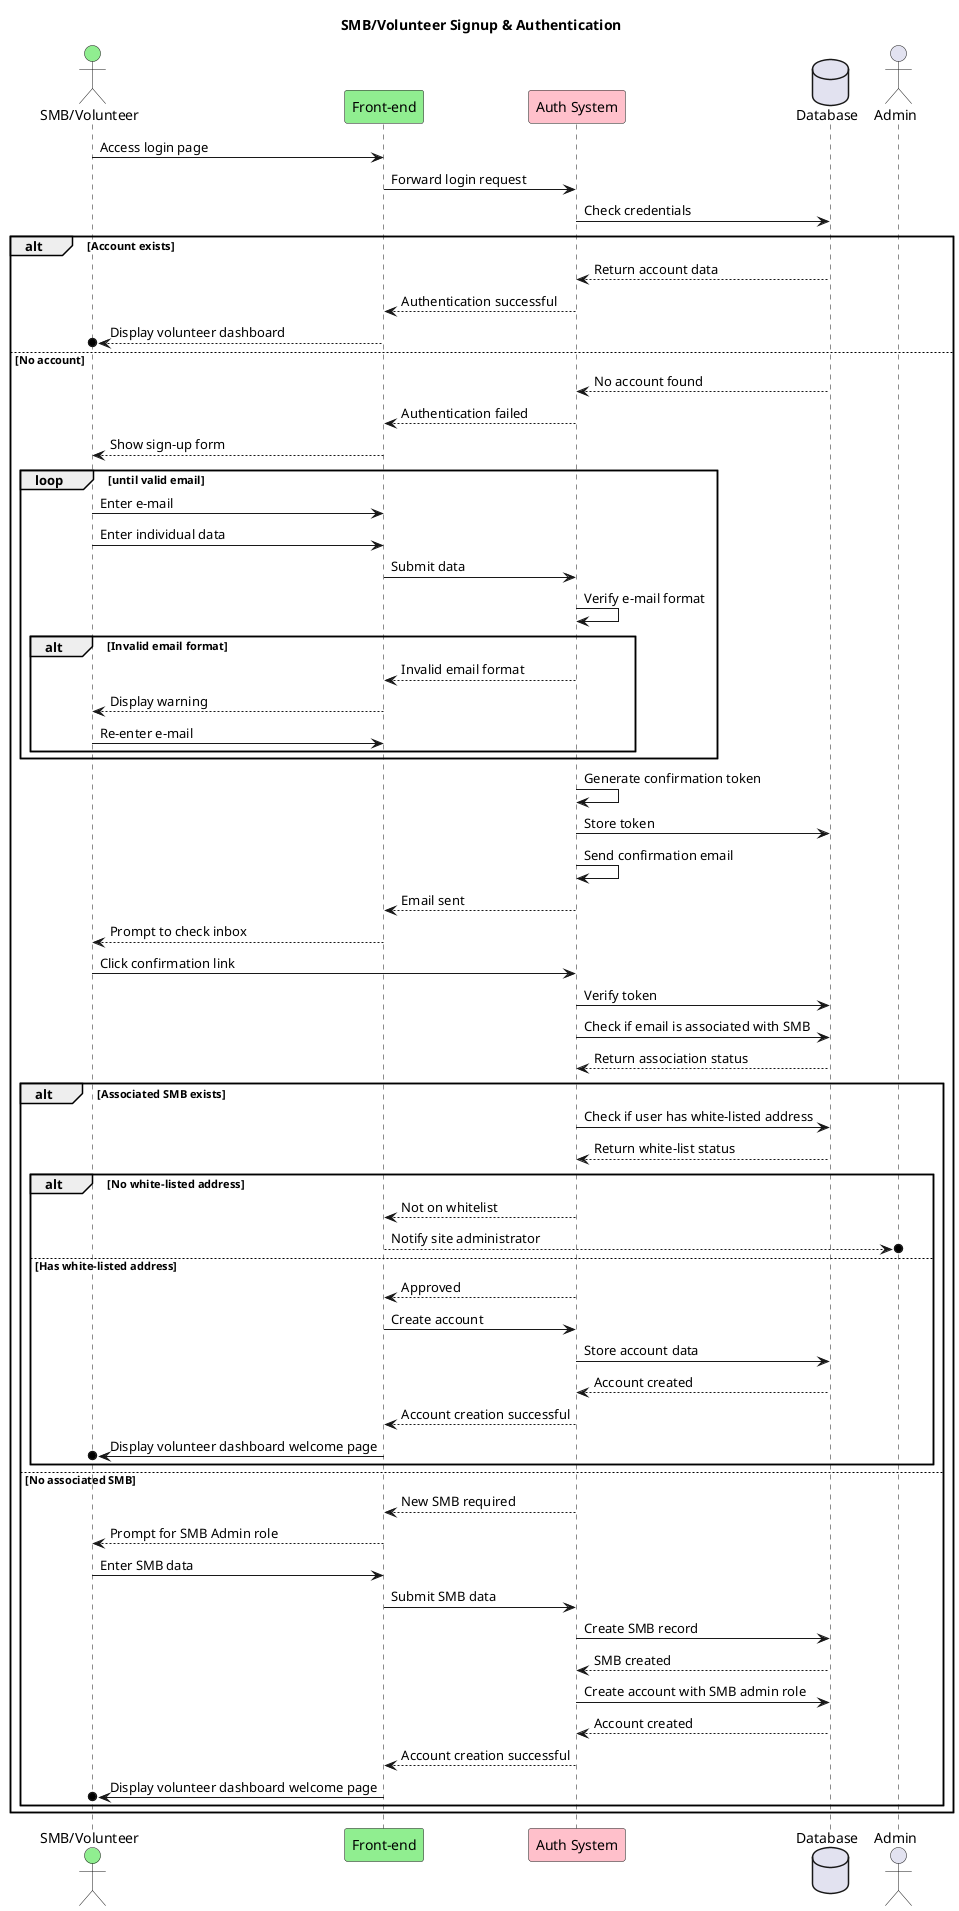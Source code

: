 @startuml
title SMB/Volunteer Signup & Authentication

actor "SMB/Volunteer" as User #lightgreen
participant "Front-end" as Frontend #lightgreen
participant "Auth System" as Auth #pink
database "Database" as DB
actor "Admin" as Admin 

User -> Frontend: Access login page
Frontend -> Auth: Forward login request
Auth -> DB: Check credentials

alt Account exists
    DB --> Auth: Return account data
    Auth --> Frontend: Authentication successful
    Frontend -->O User: Display volunteer dashboard
    
else No account
    DB --> Auth: No account found
    Auth --> Frontend: Authentication failed
    Frontend --> User: Show sign-up form
    
    loop until valid email
        User -> Frontend: Enter e-mail
        User -> Frontend: Enter individual data
        Frontend -> Auth: Submit data
        Auth -> Auth: Verify e-mail format
        alt Invalid email format
            Auth --> Frontend: Invalid email format
            Frontend --> User: Display warning
            User -> Frontend: Re-enter e-mail
        end
    end
    
    Auth -> Auth: Generate confirmation token
    Auth -> DB: Store token
    Auth -> Auth: Send confirmation email
    Auth --> Frontend: Email sent
    Frontend --> User: Prompt to check inbox
    
    User -> Auth: Click confirmation link
    Auth -> DB: Verify token
    
    Auth -> DB: Check if email is associated with SMB
    DB --> Auth: Return association status
    
    alt Associated SMB exists
        Auth -> DB: Check if user has white-listed address
        DB --> Auth: Return white-list status
        
        alt No white-listed address
            Auth --> Frontend: Not on whitelist
            Frontend -->O Admin: Notify site administrator
        else Has white-listed address
            Auth --> Frontend: Approved
            Frontend -> Auth: Create account
            Auth -> DB: Store account data
            DB --> Auth: Account created
            Auth --> Frontend: Account creation successful
            Frontend ->o User: Display volunteer dashboard welcome page 
        end
    else No associated SMB
        Auth --> Frontend: New SMB required
        Frontend --> User: Prompt for SMB Admin role
        User -> Frontend: Enter SMB data
        Frontend -> Auth: Submit SMB data
        Auth -> DB: Create SMB record
        DB --> Auth: SMB created
        Auth -> DB: Create account with SMB admin role
        DB --> Auth: Account created
        Auth --> Frontend: Account creation successful
        Frontend ->o User: Display volunteer dashboard welcome page 
    end
end

@enduml